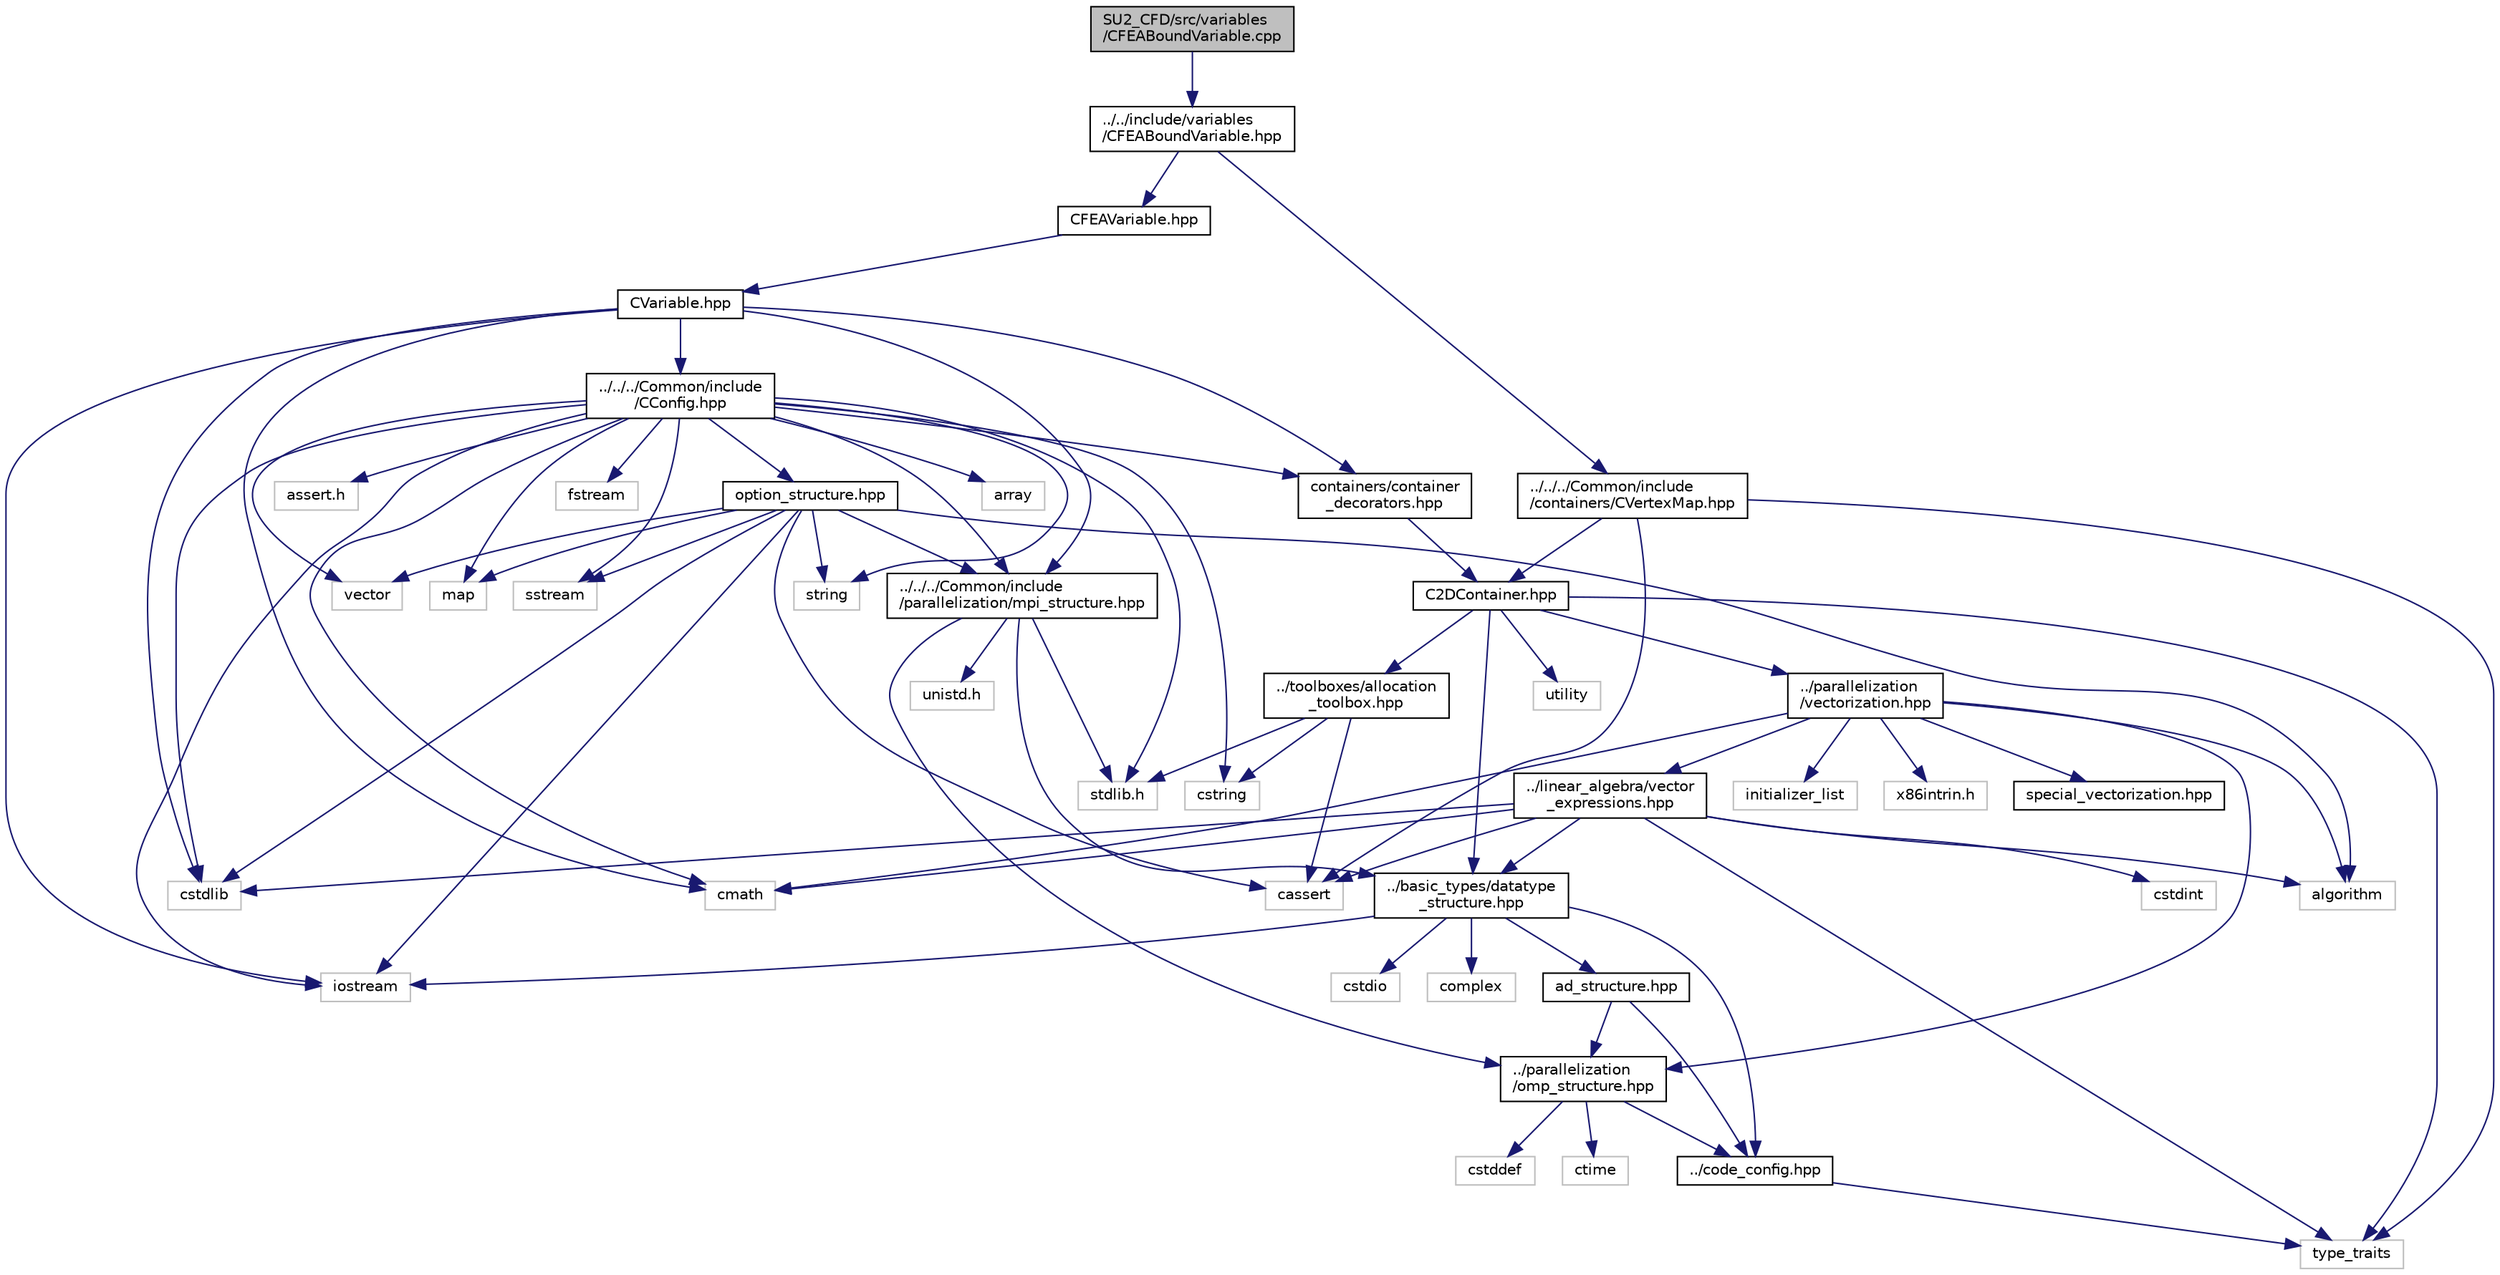 digraph "SU2_CFD/src/variables/CFEABoundVariable.cpp"
{
 // LATEX_PDF_SIZE
  edge [fontname="Helvetica",fontsize="10",labelfontname="Helvetica",labelfontsize="10"];
  node [fontname="Helvetica",fontsize="10",shape=record];
  Node1 [label="SU2_CFD/src/variables\l/CFEABoundVariable.cpp",height=0.2,width=0.4,color="black", fillcolor="grey75", style="filled", fontcolor="black",tooltip="Definition of the variables for FEM elastic structural problems."];
  Node1 -> Node2 [color="midnightblue",fontsize="10",style="solid",fontname="Helvetica"];
  Node2 [label="../../include/variables\l/CFEABoundVariable.hpp",height=0.2,width=0.4,color="black", fillcolor="white", style="filled",URL="$CFEABoundVariable_8hpp.html",tooltip="Class for defining the variables on the FEA boundaries for FSI applications."];
  Node2 -> Node3 [color="midnightblue",fontsize="10",style="solid",fontname="Helvetica"];
  Node3 [label="CFEAVariable.hpp",height=0.2,width=0.4,color="black", fillcolor="white", style="filled",URL="$CFEAVariable_8hpp.html",tooltip="Class for defining the variables of the FEM structural problem."];
  Node3 -> Node4 [color="midnightblue",fontsize="10",style="solid",fontname="Helvetica"];
  Node4 [label="CVariable.hpp",height=0.2,width=0.4,color="black", fillcolor="white", style="filled",URL="$CVariable_8hpp.html",tooltip="Declaration and inlines of the parent class for defining problem variables, function definitions in f..."];
  Node4 -> Node5 [color="midnightblue",fontsize="10",style="solid",fontname="Helvetica"];
  Node5 [label="../../../Common/include\l/parallelization/mpi_structure.hpp",height=0.2,width=0.4,color="black", fillcolor="white", style="filled",URL="$mpi__structure_8hpp.html",tooltip="Headers of the mpi interface for generalized datatypes. The subroutines and functions are in the mpi_..."];
  Node5 -> Node6 [color="midnightblue",fontsize="10",style="solid",fontname="Helvetica"];
  Node6 [label="stdlib.h",height=0.2,width=0.4,color="grey75", fillcolor="white", style="filled",tooltip=" "];
  Node5 -> Node7 [color="midnightblue",fontsize="10",style="solid",fontname="Helvetica"];
  Node7 [label="../basic_types/datatype\l_structure.hpp",height=0.2,width=0.4,color="black", fillcolor="white", style="filled",URL="$datatype__structure_8hpp.html",tooltip="Headers for generalized datatypes, defines an interface for AD types."];
  Node7 -> Node8 [color="midnightblue",fontsize="10",style="solid",fontname="Helvetica"];
  Node8 [label="iostream",height=0.2,width=0.4,color="grey75", fillcolor="white", style="filled",tooltip=" "];
  Node7 -> Node9 [color="midnightblue",fontsize="10",style="solid",fontname="Helvetica"];
  Node9 [label="complex",height=0.2,width=0.4,color="grey75", fillcolor="white", style="filled",tooltip=" "];
  Node7 -> Node10 [color="midnightblue",fontsize="10",style="solid",fontname="Helvetica"];
  Node10 [label="cstdio",height=0.2,width=0.4,color="grey75", fillcolor="white", style="filled",tooltip=" "];
  Node7 -> Node11 [color="midnightblue",fontsize="10",style="solid",fontname="Helvetica"];
  Node11 [label="../code_config.hpp",height=0.2,width=0.4,color="black", fillcolor="white", style="filled",URL="$code__config_8hpp.html",tooltip="Header file for collecting common macros, definitions and type configurations."];
  Node11 -> Node12 [color="midnightblue",fontsize="10",style="solid",fontname="Helvetica"];
  Node12 [label="type_traits",height=0.2,width=0.4,color="grey75", fillcolor="white", style="filled",tooltip=" "];
  Node7 -> Node13 [color="midnightblue",fontsize="10",style="solid",fontname="Helvetica"];
  Node13 [label="ad_structure.hpp",height=0.2,width=0.4,color="black", fillcolor="white", style="filled",URL="$ad__structure_8hpp.html",tooltip="Main routines for the algorithmic differentiation (AD) structure."];
  Node13 -> Node11 [color="midnightblue",fontsize="10",style="solid",fontname="Helvetica"];
  Node13 -> Node14 [color="midnightblue",fontsize="10",style="solid",fontname="Helvetica"];
  Node14 [label="../parallelization\l/omp_structure.hpp",height=0.2,width=0.4,color="black", fillcolor="white", style="filled",URL="$omp__structure_8hpp.html",tooltip="OpenMP interface header, provides compatibility functions if the code is built without OpenMP support..."];
  Node14 -> Node15 [color="midnightblue",fontsize="10",style="solid",fontname="Helvetica"];
  Node15 [label="cstddef",height=0.2,width=0.4,color="grey75", fillcolor="white", style="filled",tooltip=" "];
  Node14 -> Node11 [color="midnightblue",fontsize="10",style="solid",fontname="Helvetica"];
  Node14 -> Node16 [color="midnightblue",fontsize="10",style="solid",fontname="Helvetica"];
  Node16 [label="ctime",height=0.2,width=0.4,color="grey75", fillcolor="white", style="filled",tooltip=" "];
  Node5 -> Node17 [color="midnightblue",fontsize="10",style="solid",fontname="Helvetica"];
  Node17 [label="unistd.h",height=0.2,width=0.4,color="grey75", fillcolor="white", style="filled",tooltip=" "];
  Node5 -> Node14 [color="midnightblue",fontsize="10",style="solid",fontname="Helvetica"];
  Node4 -> Node18 [color="midnightblue",fontsize="10",style="solid",fontname="Helvetica"];
  Node18 [label="cmath",height=0.2,width=0.4,color="grey75", fillcolor="white", style="filled",tooltip=" "];
  Node4 -> Node8 [color="midnightblue",fontsize="10",style="solid",fontname="Helvetica"];
  Node4 -> Node19 [color="midnightblue",fontsize="10",style="solid",fontname="Helvetica"];
  Node19 [label="cstdlib",height=0.2,width=0.4,color="grey75", fillcolor="white", style="filled",tooltip=" "];
  Node4 -> Node20 [color="midnightblue",fontsize="10",style="solid",fontname="Helvetica"];
  Node20 [label="../../../Common/include\l/CConfig.hpp",height=0.2,width=0.4,color="black", fillcolor="white", style="filled",URL="$CConfig_8hpp.html",tooltip="All the information about the definition of the physical problem. The subroutines and functions are i..."];
  Node20 -> Node5 [color="midnightblue",fontsize="10",style="solid",fontname="Helvetica"];
  Node20 -> Node8 [color="midnightblue",fontsize="10",style="solid",fontname="Helvetica"];
  Node20 -> Node19 [color="midnightblue",fontsize="10",style="solid",fontname="Helvetica"];
  Node20 -> Node21 [color="midnightblue",fontsize="10",style="solid",fontname="Helvetica"];
  Node21 [label="fstream",height=0.2,width=0.4,color="grey75", fillcolor="white", style="filled",tooltip=" "];
  Node20 -> Node22 [color="midnightblue",fontsize="10",style="solid",fontname="Helvetica"];
  Node22 [label="sstream",height=0.2,width=0.4,color="grey75", fillcolor="white", style="filled",tooltip=" "];
  Node20 -> Node23 [color="midnightblue",fontsize="10",style="solid",fontname="Helvetica"];
  Node23 [label="string",height=0.2,width=0.4,color="grey75", fillcolor="white", style="filled",tooltip=" "];
  Node20 -> Node24 [color="midnightblue",fontsize="10",style="solid",fontname="Helvetica"];
  Node24 [label="cstring",height=0.2,width=0.4,color="grey75", fillcolor="white", style="filled",tooltip=" "];
  Node20 -> Node25 [color="midnightblue",fontsize="10",style="solid",fontname="Helvetica"];
  Node25 [label="vector",height=0.2,width=0.4,color="grey75", fillcolor="white", style="filled",tooltip=" "];
  Node20 -> Node26 [color="midnightblue",fontsize="10",style="solid",fontname="Helvetica"];
  Node26 [label="array",height=0.2,width=0.4,color="grey75", fillcolor="white", style="filled",tooltip=" "];
  Node20 -> Node6 [color="midnightblue",fontsize="10",style="solid",fontname="Helvetica"];
  Node20 -> Node18 [color="midnightblue",fontsize="10",style="solid",fontname="Helvetica"];
  Node20 -> Node27 [color="midnightblue",fontsize="10",style="solid",fontname="Helvetica"];
  Node27 [label="map",height=0.2,width=0.4,color="grey75", fillcolor="white", style="filled",tooltip=" "];
  Node20 -> Node28 [color="midnightblue",fontsize="10",style="solid",fontname="Helvetica"];
  Node28 [label="assert.h",height=0.2,width=0.4,color="grey75", fillcolor="white", style="filled",tooltip=" "];
  Node20 -> Node29 [color="midnightblue",fontsize="10",style="solid",fontname="Helvetica"];
  Node29 [label="option_structure.hpp",height=0.2,width=0.4,color="black", fillcolor="white", style="filled",URL="$option__structure_8hpp.html",tooltip="Defines classes for referencing options for easy input in CConfig."];
  Node29 -> Node5 [color="midnightblue",fontsize="10",style="solid",fontname="Helvetica"];
  Node29 -> Node8 [color="midnightblue",fontsize="10",style="solid",fontname="Helvetica"];
  Node29 -> Node22 [color="midnightblue",fontsize="10",style="solid",fontname="Helvetica"];
  Node29 -> Node23 [color="midnightblue",fontsize="10",style="solid",fontname="Helvetica"];
  Node29 -> Node25 [color="midnightblue",fontsize="10",style="solid",fontname="Helvetica"];
  Node29 -> Node27 [color="midnightblue",fontsize="10",style="solid",fontname="Helvetica"];
  Node29 -> Node19 [color="midnightblue",fontsize="10",style="solid",fontname="Helvetica"];
  Node29 -> Node30 [color="midnightblue",fontsize="10",style="solid",fontname="Helvetica"];
  Node30 [label="algorithm",height=0.2,width=0.4,color="grey75", fillcolor="white", style="filled",tooltip=" "];
  Node29 -> Node31 [color="midnightblue",fontsize="10",style="solid",fontname="Helvetica"];
  Node31 [label="cassert",height=0.2,width=0.4,color="grey75", fillcolor="white", style="filled",tooltip=" "];
  Node20 -> Node32 [color="midnightblue",fontsize="10",style="solid",fontname="Helvetica"];
  Node32 [label="containers/container\l_decorators.hpp",height=0.2,width=0.4,color="black", fillcolor="white", style="filled",URL="$container__decorators_8hpp.html",tooltip="Collection of small classes that decorate C2DContainer to augment its functionality,..."];
  Node32 -> Node33 [color="midnightblue",fontsize="10",style="solid",fontname="Helvetica"];
  Node33 [label="C2DContainer.hpp",height=0.2,width=0.4,color="black", fillcolor="white", style="filled",URL="$C2DContainer_8hpp.html",tooltip="A templated vector/matrix object."];
  Node33 -> Node34 [color="midnightblue",fontsize="10",style="solid",fontname="Helvetica"];
  Node34 [label="../toolboxes/allocation\l_toolbox.hpp",height=0.2,width=0.4,color="black", fillcolor="white", style="filled",URL="$allocation__toolbox_8hpp.html",tooltip="Helper function and classes for memory allocation. Focus on portability across platforms."];
  Node34 -> Node6 [color="midnightblue",fontsize="10",style="solid",fontname="Helvetica"];
  Node34 -> Node24 [color="midnightblue",fontsize="10",style="solid",fontname="Helvetica"];
  Node34 -> Node31 [color="midnightblue",fontsize="10",style="solid",fontname="Helvetica"];
  Node33 -> Node7 [color="midnightblue",fontsize="10",style="solid",fontname="Helvetica"];
  Node33 -> Node35 [color="midnightblue",fontsize="10",style="solid",fontname="Helvetica"];
  Node35 [label="../parallelization\l/vectorization.hpp",height=0.2,width=0.4,color="black", fillcolor="white", style="filled",URL="$vectorization_8hpp.html",tooltip="Implementation of a portable SIMD type."];
  Node35 -> Node36 [color="midnightblue",fontsize="10",style="solid",fontname="Helvetica"];
  Node36 [label="../linear_algebra/vector\l_expressions.hpp",height=0.2,width=0.4,color="black", fillcolor="white", style="filled",URL="$vector__expressions_8hpp.html",tooltip="Expression templates for vector types with coefficient-wise operations."];
  Node36 -> Node7 [color="midnightblue",fontsize="10",style="solid",fontname="Helvetica"];
  Node36 -> Node12 [color="midnightblue",fontsize="10",style="solid",fontname="Helvetica"];
  Node36 -> Node30 [color="midnightblue",fontsize="10",style="solid",fontname="Helvetica"];
  Node36 -> Node31 [color="midnightblue",fontsize="10",style="solid",fontname="Helvetica"];
  Node36 -> Node19 [color="midnightblue",fontsize="10",style="solid",fontname="Helvetica"];
  Node36 -> Node18 [color="midnightblue",fontsize="10",style="solid",fontname="Helvetica"];
  Node36 -> Node37 [color="midnightblue",fontsize="10",style="solid",fontname="Helvetica"];
  Node37 [label="cstdint",height=0.2,width=0.4,color="grey75", fillcolor="white", style="filled",tooltip=" "];
  Node35 -> Node14 [color="midnightblue",fontsize="10",style="solid",fontname="Helvetica"];
  Node35 -> Node38 [color="midnightblue",fontsize="10",style="solid",fontname="Helvetica"];
  Node38 [label="initializer_list",height=0.2,width=0.4,color="grey75", fillcolor="white", style="filled",tooltip=" "];
  Node35 -> Node30 [color="midnightblue",fontsize="10",style="solid",fontname="Helvetica"];
  Node35 -> Node18 [color="midnightblue",fontsize="10",style="solid",fontname="Helvetica"];
  Node35 -> Node39 [color="midnightblue",fontsize="10",style="solid",fontname="Helvetica"];
  Node39 [label="x86intrin.h",height=0.2,width=0.4,color="grey75", fillcolor="white", style="filled",tooltip=" "];
  Node35 -> Node40 [color="midnightblue",fontsize="10",style="solid",fontname="Helvetica"];
  Node40 [label="special_vectorization.hpp",height=0.2,width=0.4,color="black", fillcolor="white", style="filled",URL="$special__vectorization_8hpp.html",tooltip="Code generator header to create specializations of simd::Array."];
  Node33 -> Node41 [color="midnightblue",fontsize="10",style="solid",fontname="Helvetica"];
  Node41 [label="utility",height=0.2,width=0.4,color="grey75", fillcolor="white", style="filled",tooltip=" "];
  Node33 -> Node12 [color="midnightblue",fontsize="10",style="solid",fontname="Helvetica"];
  Node4 -> Node32 [color="midnightblue",fontsize="10",style="solid",fontname="Helvetica"];
  Node2 -> Node42 [color="midnightblue",fontsize="10",style="solid",fontname="Helvetica"];
  Node42 [label="../../../Common/include\l/containers/CVertexMap.hpp",height=0.2,width=0.4,color="black", fillcolor="white", style="filled",URL="$CVertexMap_8hpp.html",tooltip="An index to index lookup vector."];
  Node42 -> Node33 [color="midnightblue",fontsize="10",style="solid",fontname="Helvetica"];
  Node42 -> Node12 [color="midnightblue",fontsize="10",style="solid",fontname="Helvetica"];
  Node42 -> Node31 [color="midnightblue",fontsize="10",style="solid",fontname="Helvetica"];
}
